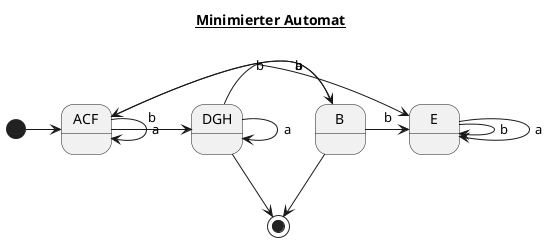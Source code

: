@startuml
title __Minimierter Automat__
[*] -right-> ACF
ACF -> ACF: a
ACF -> B: b
ACF -> DGH: b
B -right-> [*]
B -> ACF: a
B -> E: b
E -> E: b
E -> E: a
DGH -> DGH: a
DGH -> E: b
DGH -down-> [*]
@enduml